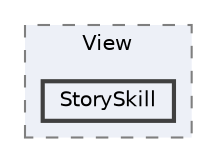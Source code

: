 digraph "002_UI/Script/View/StorySkill"
{
 // LATEX_PDF_SIZE
  bgcolor="transparent";
  edge [fontname=Helvetica,fontsize=10,labelfontname=Helvetica,labelfontsize=10];
  node [fontname=Helvetica,fontsize=10,shape=box,height=0.2,width=0.4];
  compound=true
  subgraph clusterdir_f452f0b4e8c83983ded0770302f256e3 {
    graph [ bgcolor="#edf0f7", pencolor="grey50", label="View", fontname=Helvetica,fontsize=10 style="filled,dashed", URL="dir_f452f0b4e8c83983ded0770302f256e3.html",tooltip=""]
  dir_45614042d4733459b550f8e0aa90ca55 [label="StorySkill", fillcolor="#edf0f7", color="grey25", style="filled,bold", URL="dir_45614042d4733459b550f8e0aa90ca55.html",tooltip=""];
  }
}

